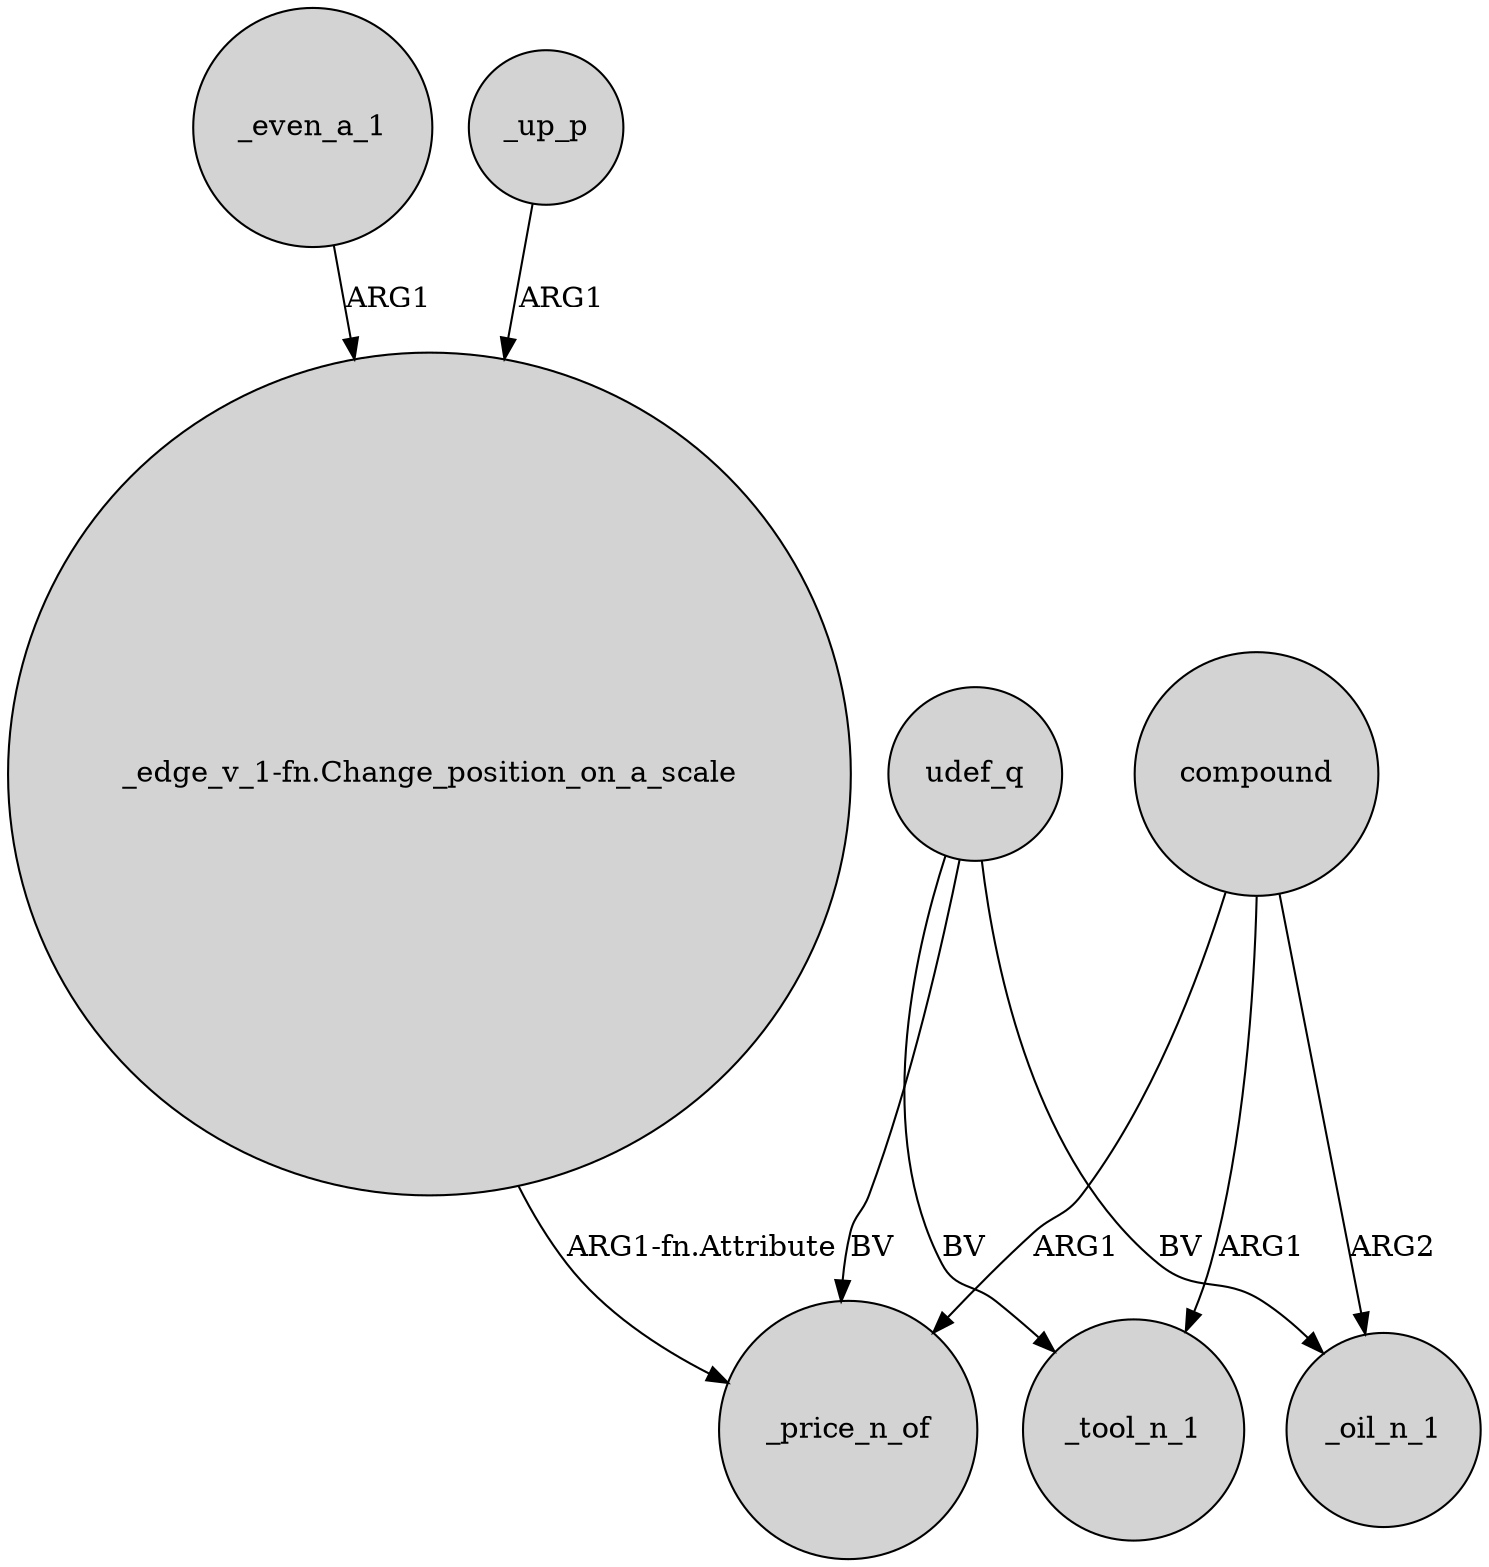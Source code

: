 digraph {
	node [shape=circle style=filled]
	compound -> _tool_n_1 [label=ARG1]
	udef_q -> _tool_n_1 [label=BV]
	_even_a_1 -> "_edge_v_1-fn.Change_position_on_a_scale" [label=ARG1]
	_up_p -> "_edge_v_1-fn.Change_position_on_a_scale" [label=ARG1]
	compound -> _price_n_of [label=ARG1]
	"_edge_v_1-fn.Change_position_on_a_scale" -> _price_n_of [label="ARG1-fn.Attribute"]
	udef_q -> _oil_n_1 [label=BV]
	compound -> _oil_n_1 [label=ARG2]
	udef_q -> _price_n_of [label=BV]
}
